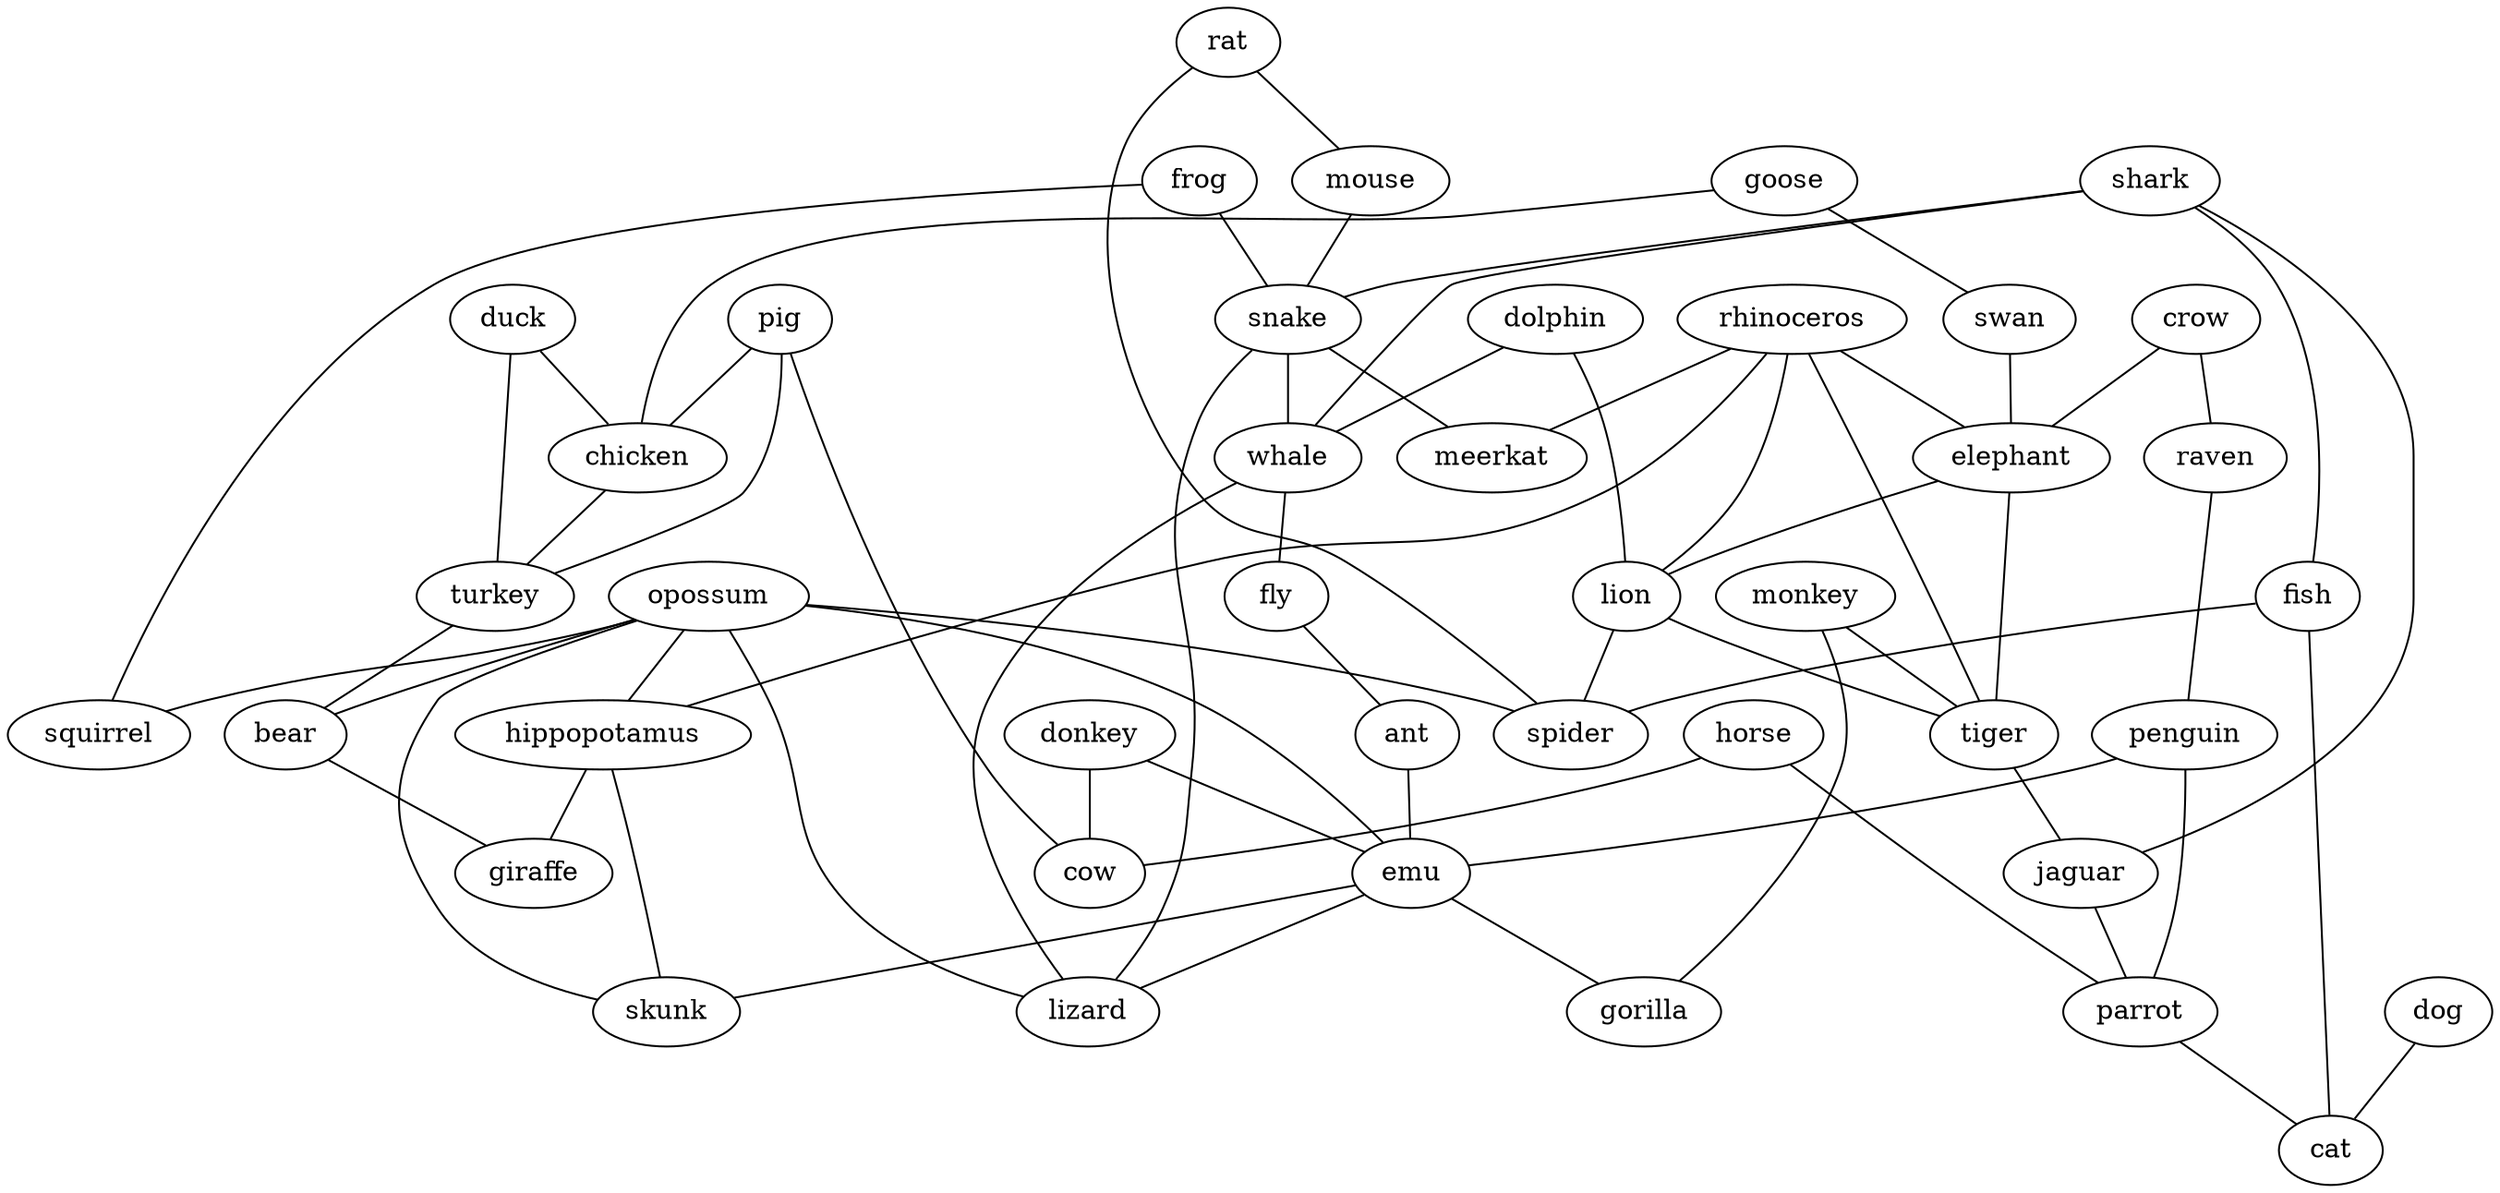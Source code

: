 strict graph G {
donkey;
crow;
dolphin;
shark;
pig;
goose;
rat;
duck;
mouse;
swan;
frog;
rhinoceros;
opossum;
monkey;
elephant;
chicken;
hippopotamus;
fish;
raven;
turkey;
squirrel;
lion;
horse;
bear;
spider;
tiger;
giraffe;
snake;
whale;
penguin;
fly;
ant;
jaguar;
cow;
parrot;
dog;
cat;
emu;
gorilla;
lizard;
skunk;
meerkat;
donkey -- emu  [weight=1];
donkey -- cow  [weight=1];
crow -- raven  [weight=1];
crow -- elephant  [weight=1];
dolphin -- lion  [weight=1];
dolphin -- whale  [weight=1];
shark -- fish  [weight=1];
shark -- jaguar  [weight=1];
shark -- whale  [weight=1];
shark -- snake  [weight=1];
pig -- turkey  [weight=1];
pig -- chicken  [weight=1];
pig -- cow  [weight=1];
goose -- chicken  [weight=1];
goose -- swan  [weight=1];
rat -- mouse  [weight=1];
rat -- spider  [weight=1];
duck -- turkey  [weight=1];
duck -- chicken  [weight=1];
mouse -- snake  [weight=1];
swan -- elephant  [weight=1];
frog -- squirrel  [weight=1];
frog -- snake  [weight=1];
rhinoceros -- tiger  [weight=1];
rhinoceros -- lion  [weight=1];
rhinoceros -- elephant  [weight=1];
rhinoceros -- meerkat  [weight=1];
rhinoceros -- hippopotamus  [weight=1];
opossum -- squirrel  [weight=1];
opossum -- spider  [weight=1];
opossum -- bear  [weight=1];
opossum -- emu  [weight=1];
opossum -- lizard  [weight=1];
opossum -- skunk  [weight=1];
opossum -- hippopotamus  [weight=1];
monkey -- tiger  [weight=1];
monkey -- gorilla  [weight=1];
elephant -- tiger  [weight=1];
elephant -- lion  [weight=1];
chicken -- turkey  [weight=1];
hippopotamus -- giraffe  [weight=1];
hippopotamus -- skunk  [weight=1];
fish -- spider  [weight=1];
fish -- cat  [weight=1];
raven -- penguin  [weight=1];
turkey -- bear  [weight=1];
lion -- tiger  [weight=1];
lion -- spider  [weight=1];
horse -- cow  [weight=1];
horse -- parrot  [weight=1];
bear -- giraffe  [weight=1];
tiger -- jaguar  [weight=1];
snake -- lizard  [weight=1];
snake -- whale  [weight=1];
snake -- meerkat  [weight=1];
whale -- fly  [weight=1];
whale -- lizard  [weight=1];
penguin -- emu  [weight=1];
penguin -- parrot  [weight=1];
fly -- ant  [weight=1];
ant -- emu  [weight=1];
jaguar -- parrot  [weight=1];
parrot -- cat  [weight=1];
dog -- cat  [weight=1];
emu -- gorilla  [weight=1];
emu -- lizard  [weight=1];
emu -- skunk  [weight=1];
}
